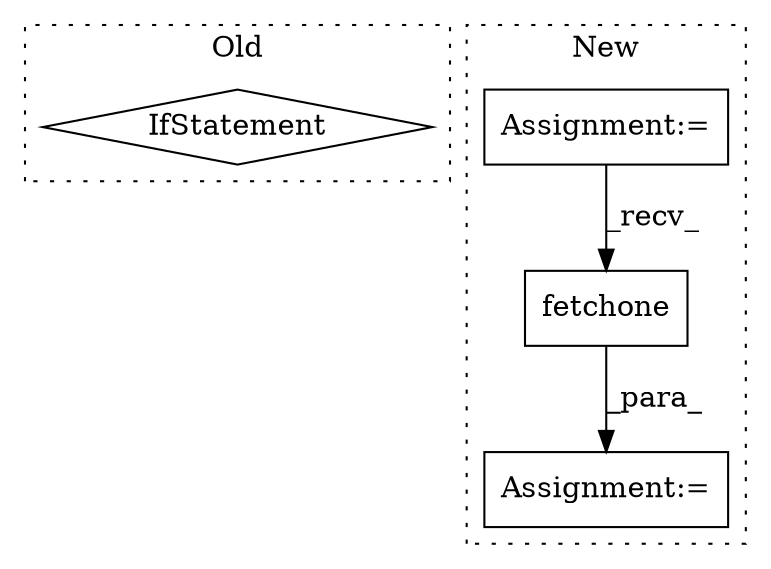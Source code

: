digraph G {
subgraph cluster0 {
1 [label="IfStatement" a="25" s="4087,4112" l="4,2" shape="diamond"];
label = "Old";
style="dotted";
}
subgraph cluster1 {
2 [label="fetchone" a="32" s="3964" l="10" shape="box"];
3 [label="Assignment:=" a="7" s="3956" l="1" shape="box"];
4 [label="Assignment:=" a="7" s="3603" l="1" shape="box"];
label = "New";
style="dotted";
}
2 -> 3 [label="_para_"];
4 -> 2 [label="_recv_"];
}